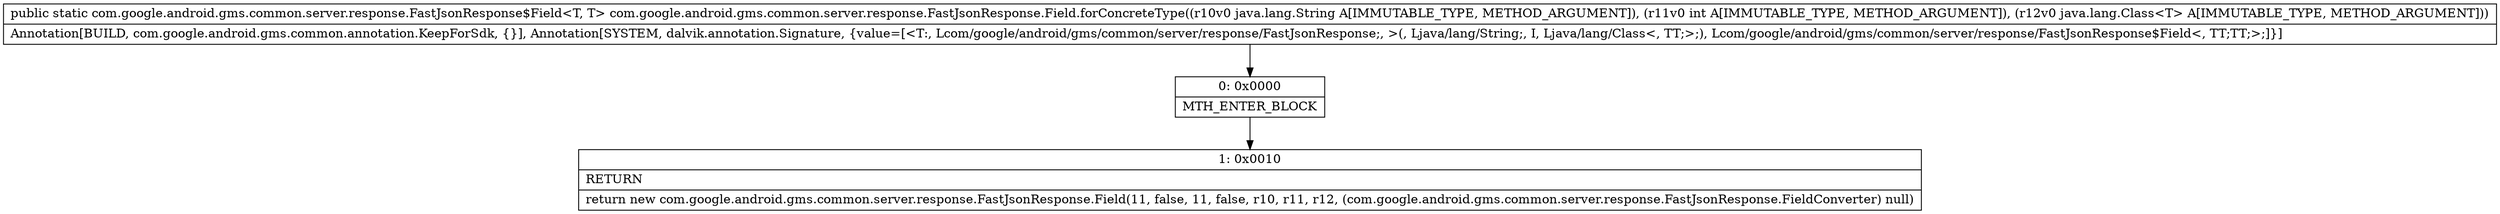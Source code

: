 digraph "CFG forcom.google.android.gms.common.server.response.FastJsonResponse.Field.forConcreteType(Ljava\/lang\/String;ILjava\/lang\/Class;)Lcom\/google\/android\/gms\/common\/server\/response\/FastJsonResponse$Field;" {
Node_0 [shape=record,label="{0\:\ 0x0000|MTH_ENTER_BLOCK\l}"];
Node_1 [shape=record,label="{1\:\ 0x0010|RETURN\l|return new com.google.android.gms.common.server.response.FastJsonResponse.Field(11, false, 11, false, r10, r11, r12, (com.google.android.gms.common.server.response.FastJsonResponse.FieldConverter) null)\l}"];
MethodNode[shape=record,label="{public static com.google.android.gms.common.server.response.FastJsonResponse$Field\<T, T\> com.google.android.gms.common.server.response.FastJsonResponse.Field.forConcreteType((r10v0 java.lang.String A[IMMUTABLE_TYPE, METHOD_ARGUMENT]), (r11v0 int A[IMMUTABLE_TYPE, METHOD_ARGUMENT]), (r12v0 java.lang.Class\<T\> A[IMMUTABLE_TYPE, METHOD_ARGUMENT]))  | Annotation[BUILD, com.google.android.gms.common.annotation.KeepForSdk, \{\}], Annotation[SYSTEM, dalvik.annotation.Signature, \{value=[\<T:, Lcom\/google\/android\/gms\/common\/server\/response\/FastJsonResponse;, \>(, Ljava\/lang\/String;, I, Ljava\/lang\/Class\<, TT;\>;), Lcom\/google\/android\/gms\/common\/server\/response\/FastJsonResponse$Field\<, TT;TT;\>;]\}]\l}"];
MethodNode -> Node_0;
Node_0 -> Node_1;
}

